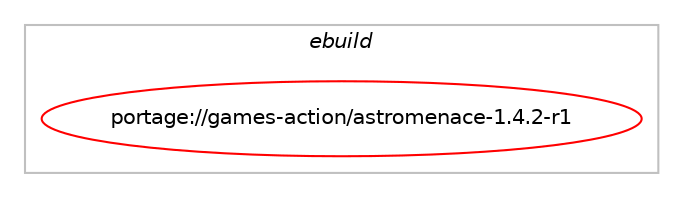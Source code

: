 digraph prolog {

# *************
# Graph options
# *************

newrank=true;
concentrate=true;
compound=true;
graph [rankdir=LR,fontname=Helvetica,fontsize=10,ranksep=1.5];#, ranksep=2.5, nodesep=0.2];
edge  [arrowhead=vee];
node  [fontname=Helvetica,fontsize=10];

# **********
# The ebuild
# **********

subgraph cluster_leftcol {
color=gray;
rank=same;
label=<<i>ebuild</i>>;
id [label="portage://games-action/astromenace-1.4.2-r1", color=red, width=4, href="../games-action/astromenace-1.4.2-r1.svg"];
}

# ****************
# The dependencies
# ****************

subgraph cluster_midcol {
color=gray;
label=<<i>dependencies</i>>;
subgraph cluster_compile {
fillcolor="#eeeeee";
style=filled;
label=<<i>compile</i>>;
# *** BEGIN UNKNOWN DEPENDENCY TYPE (TODO) ***
# id -> package_dependency(portage://games-action/astromenace-1.4.2-r1,install,no,media-libs,freealut,none,[,,],[],[])
# *** END UNKNOWN DEPENDENCY TYPE (TODO) ***

# *** BEGIN UNKNOWN DEPENDENCY TYPE (TODO) ***
# id -> package_dependency(portage://games-action/astromenace-1.4.2-r1,install,no,media-libs,freetype,none,[,,],[slot(2)],[])
# *** END UNKNOWN DEPENDENCY TYPE (TODO) ***

# *** BEGIN UNKNOWN DEPENDENCY TYPE (TODO) ***
# id -> package_dependency(portage://games-action/astromenace-1.4.2-r1,install,no,media-libs,libogg,none,[,,],[],[])
# *** END UNKNOWN DEPENDENCY TYPE (TODO) ***

# *** BEGIN UNKNOWN DEPENDENCY TYPE (TODO) ***
# id -> package_dependency(portage://games-action/astromenace-1.4.2-r1,install,no,media-libs,libsdl2,none,[,,],[],[use(enable(joystick),none),use(enable(video),none)])
# *** END UNKNOWN DEPENDENCY TYPE (TODO) ***

# *** BEGIN UNKNOWN DEPENDENCY TYPE (TODO) ***
# id -> package_dependency(portage://games-action/astromenace-1.4.2-r1,install,no,media-libs,libvorbis,none,[,,],[],[])
# *** END UNKNOWN DEPENDENCY TYPE (TODO) ***

# *** BEGIN UNKNOWN DEPENDENCY TYPE (TODO) ***
# id -> package_dependency(portage://games-action/astromenace-1.4.2-r1,install,no,media-libs,openal,none,[,,],[],[])
# *** END UNKNOWN DEPENDENCY TYPE (TODO) ***

# *** BEGIN UNKNOWN DEPENDENCY TYPE (TODO) ***
# id -> package_dependency(portage://games-action/astromenace-1.4.2-r1,install,no,virtual,glu,none,[,,],[],[])
# *** END UNKNOWN DEPENDENCY TYPE (TODO) ***

# *** BEGIN UNKNOWN DEPENDENCY TYPE (TODO) ***
# id -> package_dependency(portage://games-action/astromenace-1.4.2-r1,install,no,virtual,opengl,none,[,,],[],[])
# *** END UNKNOWN DEPENDENCY TYPE (TODO) ***

# *** BEGIN UNKNOWN DEPENDENCY TYPE (TODO) ***
# id -> package_dependency(portage://games-action/astromenace-1.4.2-r1,install,no,x11-libs,libXinerama,none,[,,],[],[])
# *** END UNKNOWN DEPENDENCY TYPE (TODO) ***

}
subgraph cluster_compileandrun {
fillcolor="#eeeeee";
style=filled;
label=<<i>compile and run</i>>;
}
subgraph cluster_run {
fillcolor="#eeeeee";
style=filled;
label=<<i>run</i>>;
# *** BEGIN UNKNOWN DEPENDENCY TYPE (TODO) ***
# id -> package_dependency(portage://games-action/astromenace-1.4.2-r1,run,no,media-libs,freealut,none,[,,],[],[])
# *** END UNKNOWN DEPENDENCY TYPE (TODO) ***

# *** BEGIN UNKNOWN DEPENDENCY TYPE (TODO) ***
# id -> package_dependency(portage://games-action/astromenace-1.4.2-r1,run,no,media-libs,freetype,none,[,,],[slot(2)],[])
# *** END UNKNOWN DEPENDENCY TYPE (TODO) ***

# *** BEGIN UNKNOWN DEPENDENCY TYPE (TODO) ***
# id -> package_dependency(portage://games-action/astromenace-1.4.2-r1,run,no,media-libs,libogg,none,[,,],[],[])
# *** END UNKNOWN DEPENDENCY TYPE (TODO) ***

# *** BEGIN UNKNOWN DEPENDENCY TYPE (TODO) ***
# id -> package_dependency(portage://games-action/astromenace-1.4.2-r1,run,no,media-libs,libsdl2,none,[,,],[],[use(enable(joystick),none),use(enable(video),none)])
# *** END UNKNOWN DEPENDENCY TYPE (TODO) ***

# *** BEGIN UNKNOWN DEPENDENCY TYPE (TODO) ***
# id -> package_dependency(portage://games-action/astromenace-1.4.2-r1,run,no,media-libs,libvorbis,none,[,,],[],[])
# *** END UNKNOWN DEPENDENCY TYPE (TODO) ***

# *** BEGIN UNKNOWN DEPENDENCY TYPE (TODO) ***
# id -> package_dependency(portage://games-action/astromenace-1.4.2-r1,run,no,media-libs,openal,none,[,,],[],[])
# *** END UNKNOWN DEPENDENCY TYPE (TODO) ***

# *** BEGIN UNKNOWN DEPENDENCY TYPE (TODO) ***
# id -> package_dependency(portage://games-action/astromenace-1.4.2-r1,run,no,virtual,glu,none,[,,],[],[])
# *** END UNKNOWN DEPENDENCY TYPE (TODO) ***

# *** BEGIN UNKNOWN DEPENDENCY TYPE (TODO) ***
# id -> package_dependency(portage://games-action/astromenace-1.4.2-r1,run,no,virtual,opengl,none,[,,],[],[])
# *** END UNKNOWN DEPENDENCY TYPE (TODO) ***

# *** BEGIN UNKNOWN DEPENDENCY TYPE (TODO) ***
# id -> package_dependency(portage://games-action/astromenace-1.4.2-r1,run,no,x11-libs,libXinerama,none,[,,],[],[])
# *** END UNKNOWN DEPENDENCY TYPE (TODO) ***

}
}

# **************
# The candidates
# **************

subgraph cluster_choices {
rank=same;
color=gray;
label=<<i>candidates</i>>;

}

}
